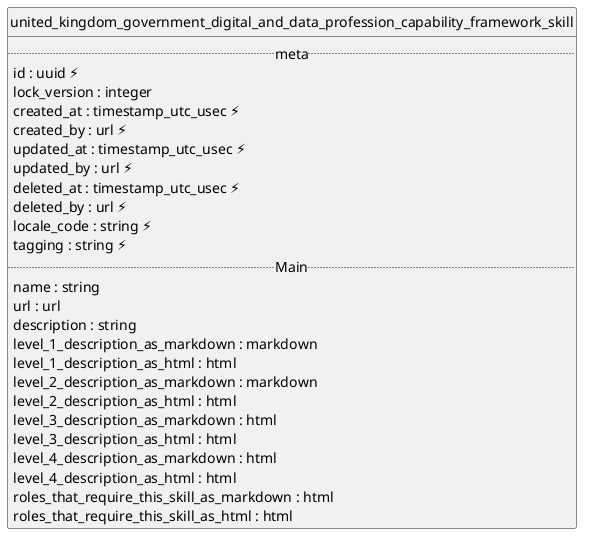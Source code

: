 @startuml uml
skinparam monochrome true
skinparam linetype ortho
hide circle

entity united_kingdom_government_digital_and_data_profession_capability_framework_skill {
  .. meta ..
  id : uuid ⚡
  lock_version : integer
  created_at : timestamp_utc_usec ⚡
  created_by : url ⚡
  updated_at : timestamp_utc_usec ⚡
  updated_by : url ⚡
  deleted_at : timestamp_utc_usec ⚡
  deleted_by : url ⚡
  locale_code : string ⚡
  tagging : string ⚡
  .. Main ..
  name : string
  url : url
  description : string
  level_1_description_as_markdown : markdown
  level_1_description_as_html : html
  level_2_description_as_markdown : markdown
  level_2_description_as_html : html
  level_3_description_as_markdown : html
  level_3_description_as_html : html
  level_4_description_as_markdown : html
  level_4_description_as_html : html
  roles_that_require_this_skill_as_markdown : html
  roles_that_require_this_skill_as_html : html
}

@enduml
